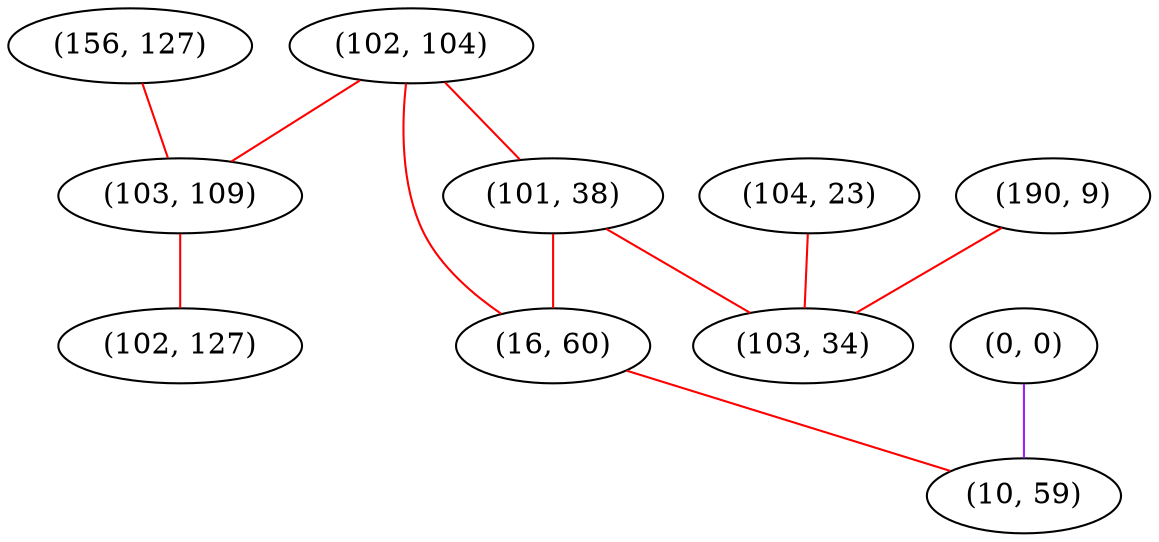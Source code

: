 graph "" {
"(156, 127)";
"(0, 0)";
"(102, 104)";
"(104, 23)";
"(101, 38)";
"(190, 9)";
"(103, 109)";
"(102, 127)";
"(16, 60)";
"(10, 59)";
"(103, 34)";
"(156, 127)" -- "(103, 109)"  [color=red, key=0, weight=1];
"(0, 0)" -- "(10, 59)"  [color=purple, key=0, weight=4];
"(102, 104)" -- "(101, 38)"  [color=red, key=0, weight=1];
"(102, 104)" -- "(103, 109)"  [color=red, key=0, weight=1];
"(102, 104)" -- "(16, 60)"  [color=red, key=0, weight=1];
"(104, 23)" -- "(103, 34)"  [color=red, key=0, weight=1];
"(101, 38)" -- "(103, 34)"  [color=red, key=0, weight=1];
"(101, 38)" -- "(16, 60)"  [color=red, key=0, weight=1];
"(190, 9)" -- "(103, 34)"  [color=red, key=0, weight=1];
"(103, 109)" -- "(102, 127)"  [color=red, key=0, weight=1];
"(16, 60)" -- "(10, 59)"  [color=red, key=0, weight=1];
}

